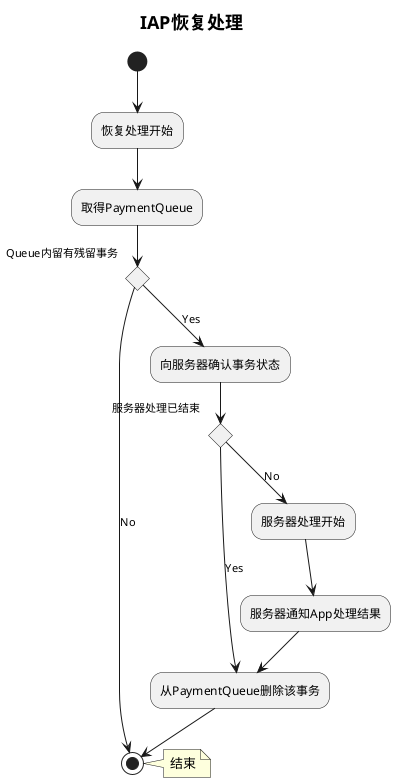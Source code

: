 @startuml
title <size:18>IAP恢复处理</size>

(*) --> "恢复处理开始"

--> 取得PaymentQueue
if "Queue内留有残留事务" then
	--> [No] (*)
else
	--> [Yes] "向服务器确认事务状态"
	--> if "服务器处理已结束" then
		--> [Yes] "从PaymentQueue删除该事务"
	else
		--> [No] "服务器处理开始"
		--> "服务器通知App处理结果"
		--> "从PaymentQueue删除该事务"
	endif
endif

--> (*)
note right : 结束

@enduml
